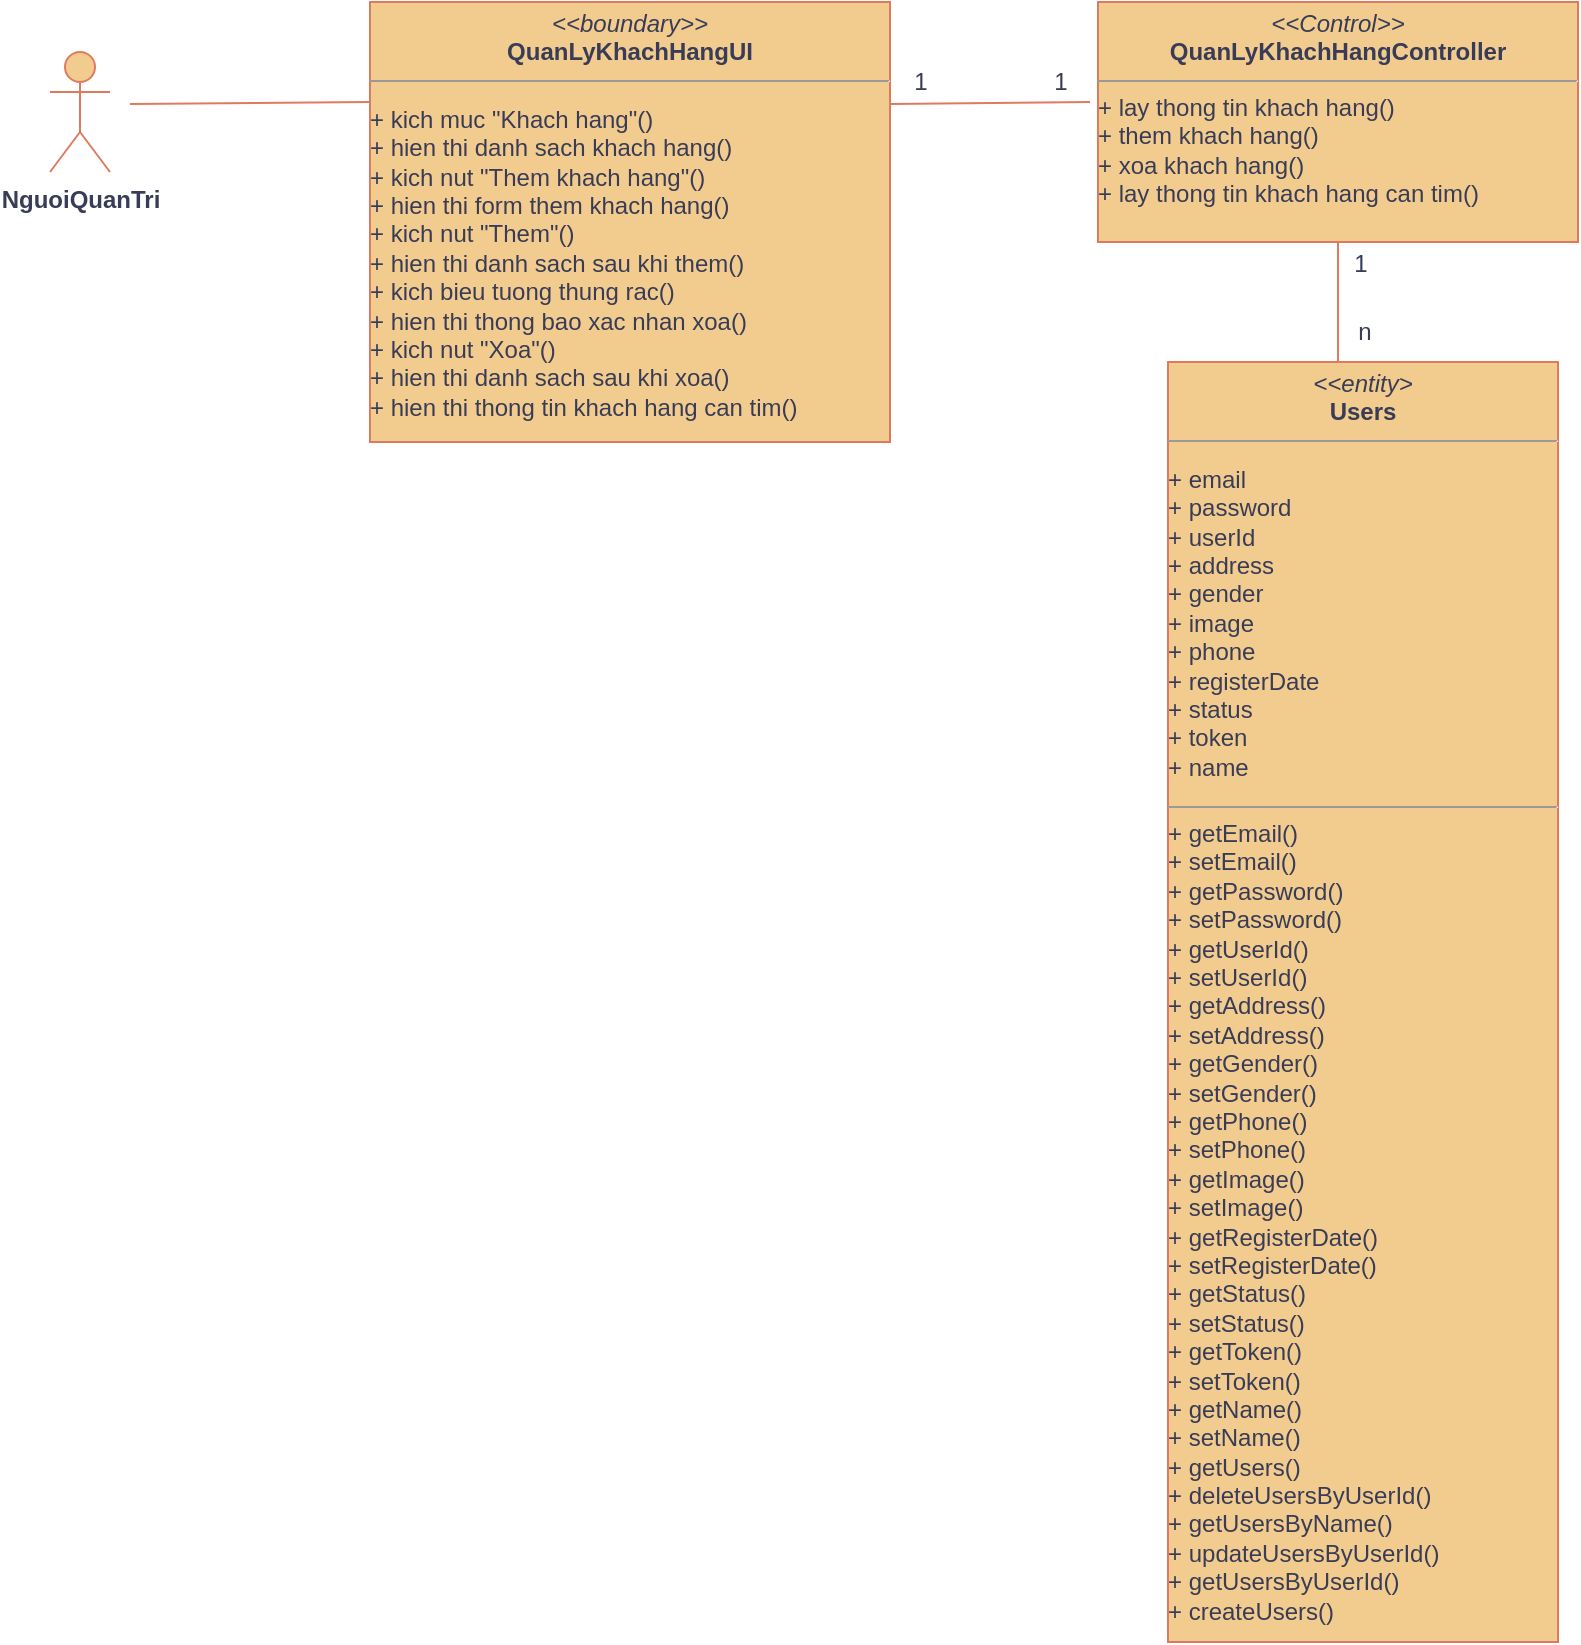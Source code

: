 <mxfile version="27.0.6">
  <diagram name="Trang-1" id="99rEH_-nAz511fXA9DVw">
    <mxGraphModel grid="1" page="1" gridSize="10" guides="1" tooltips="1" connect="1" arrows="1" fold="1" pageScale="1" pageWidth="827" pageHeight="1169" math="0" shadow="0">
      <root>
        <mxCell id="0" />
        <mxCell id="1" parent="0" />
        <mxCell id="O_9r_853yqhuSzNFsw5C-1" value="&lt;p style=&quot;margin:0px;margin-top:4px;text-align:center;&quot;&gt;&lt;i&gt;&amp;lt;&amp;lt;boundary&amp;gt;&amp;gt;&lt;/i&gt;&lt;br&gt;&lt;b&gt;QuanLyKhachHangUI&lt;/b&gt;&lt;/p&gt;&lt;hr size=&quot;1&quot;&gt;&lt;p style=&quot;&quot; dir=&quot;auto&quot;&gt;&lt;span style=&quot;white-space: pre-wrap;&quot;&gt;+ kich muc &quot;Khach hang&quot;()&lt;br/&gt;+ hien thi danh sach khach hang()&lt;br/&gt;+ kich nut &quot;Them khach hang&quot;()&lt;br/&gt;+ hien thi form them khach hang()&lt;br/&gt;+ kich nut &quot;Them&quot;()&lt;br/&gt;+ hien thi danh sach sau khi them()&lt;br/&gt;+ kich bieu tuong thung rac()&lt;br/&gt;+ hien thi thong bao xac nhan xoa()&lt;br/&gt;+ kich nut &quot;Xoa&quot;()&lt;br/&gt;+ hien thi danh sach sau khi xoa()&lt;br/&gt;+ hien thi thong tin khach hang can tim()&lt;/span&gt;&lt;/p&gt;&lt;p style=&quot;white-space: pre-wrap;&quot; dir=&quot;auto&quot;&gt;&lt;br&gt;&lt;/p&gt;&lt;p style=&quot;white-space: pre-wrap;&quot; dir=&quot;auto&quot;&gt;&lt;br&gt;&lt;/p&gt;&lt;p style=&quot;margin:0px;margin-left:4px;&quot;&gt;&lt;br&gt;&lt;/p&gt;" style="verticalAlign=top;align=left;overflow=fill;fontSize=12;fontFamily=Helvetica;html=1;rounded=0;shadow=0;comic=0;labelBackgroundColor=none;strokeWidth=1;fillColor=#F2CC8F;strokeColor=#E07A5F;fontColor=#393C56;" vertex="1" parent="1">
          <mxGeometry x="190" y="70" width="260" height="220" as="geometry" />
        </mxCell>
        <mxCell id="O_9r_853yqhuSzNFsw5C-2" value="&lt;p style=&quot;margin:0px;margin-top:4px;text-align:center;&quot;&gt;&lt;i&gt;&amp;lt;&amp;lt;Control&amp;gt;&amp;gt;&lt;/i&gt;&lt;br&gt;&lt;b&gt;QuanLyKhachHang&lt;/b&gt;&lt;b&gt;Controller&lt;/b&gt;&lt;/p&gt;&lt;hr size=&quot;1&quot;&gt;&lt;div&gt;&lt;div&gt;+ lay thong tin khach hang()&lt;/div&gt;&lt;div&gt;+ them khach hang()&lt;/div&gt;&lt;div&gt;+ xoa khach hang()&lt;/div&gt;&lt;div&gt;+ lay thong tin khach hang can tim()&lt;/div&gt;&lt;/div&gt;&lt;div&gt;&lt;p style=&quot;white-space: pre-wrap;&quot; dir=&quot;auto&quot;&gt;&lt;br&gt;&lt;/p&gt;&lt;p style=&quot;white-space: pre-wrap;&quot; dir=&quot;auto&quot;&gt;&lt;br&gt;&lt;/p&gt;&lt;/div&gt;" style="verticalAlign=top;align=left;overflow=fill;fontSize=12;fontFamily=Helvetica;html=1;rounded=0;shadow=0;comic=0;labelBackgroundColor=none;strokeWidth=1;fillColor=#F2CC8F;strokeColor=#E07A5F;fontColor=#393C56;" vertex="1" parent="1">
          <mxGeometry x="554" y="70" width="240" height="120" as="geometry" />
        </mxCell>
        <mxCell id="O_9r_853yqhuSzNFsw5C-3" value="&lt;b&gt;NguoiQuanTri&lt;/b&gt;" style="shape=umlActor;verticalLabelPosition=bottom;verticalAlign=top;html=1;outlineConnect=0;textShadow=0;labelBorderColor=none;labelBackgroundColor=none;fillColor=#F2CC8F;strokeColor=#E07A5F;fontColor=#393C56;" vertex="1" parent="1">
          <mxGeometry x="30" y="95" width="30" height="60" as="geometry" />
        </mxCell>
        <mxCell id="O_9r_853yqhuSzNFsw5C-4" value="" style="endArrow=none;html=1;rounded=0;labelBackgroundColor=none;fontColor=default;strokeColor=#E07A5F;" edge="1" parent="1">
          <mxGeometry relative="1" as="geometry">
            <mxPoint x="70" y="121" as="sourcePoint" />
            <mxPoint x="190" y="120" as="targetPoint" />
          </mxGeometry>
        </mxCell>
        <mxCell id="O_9r_853yqhuSzNFsw5C-5" value="1" style="text;html=1;align=center;verticalAlign=middle;resizable=0;points=[];autosize=1;strokeColor=none;fillColor=none;labelBackgroundColor=none;fontColor=#393C56;" vertex="1" parent="1">
          <mxGeometry x="520" y="95" width="30" height="30" as="geometry" />
        </mxCell>
        <mxCell id="O_9r_853yqhuSzNFsw5C-6" value="" style="endArrow=none;html=1;rounded=0;labelBackgroundColor=none;fontColor=default;exitX=0.583;exitY=1;exitDx=0;exitDy=0;exitPerimeter=0;strokeColor=#E07A5F;" edge="1" parent="1">
          <mxGeometry relative="1" as="geometry">
            <mxPoint x="674.0" y="190" as="sourcePoint" />
            <mxPoint x="674" y="250" as="targetPoint" />
          </mxGeometry>
        </mxCell>
        <mxCell id="O_9r_853yqhuSzNFsw5C-7" value="&lt;p style=&quot;margin:0px;margin-top:4px;text-align:center;&quot;&gt;&lt;i&gt;&amp;lt;&amp;lt;entity&amp;gt;&lt;/i&gt;&lt;br&gt;&lt;b&gt;Users&lt;/b&gt;&lt;/p&gt;&lt;hr size=&quot;1&quot;&gt;&lt;p style=&quot;&quot; dir=&quot;auto&quot;&gt;&lt;span style=&quot;white-space: pre-wrap;&quot;&gt;+ email&lt;br&gt;+ password&lt;br&gt;+ userId&lt;br&gt;+ address&lt;br&gt;+ gender&lt;br&gt;+ image&lt;br&gt;+ phone&lt;br&gt;+ registerDate&lt;br&gt;+ status&lt;br&gt;+ token&lt;br&gt;+ name&lt;/span&gt;&lt;/p&gt;&lt;hr size=&quot;1&quot;&gt;&lt;div&gt;&lt;div&gt;&lt;div&gt;+ getEmail()&lt;/div&gt;&lt;div&gt;+ setEmail()&lt;/div&gt;&lt;div&gt;+ getPassword()&lt;/div&gt;&lt;div&gt;+ setPassword()&lt;/div&gt;&lt;div&gt;+ getUserId()&lt;/div&gt;&lt;div&gt;+ setUserId()&lt;/div&gt;&lt;div&gt;+ getAddress()&lt;/div&gt;&lt;div&gt;+ setAddress()&lt;/div&gt;&lt;div&gt;+ getGender()&lt;/div&gt;&lt;div&gt;+ setGender()&lt;/div&gt;&lt;div&gt;+ getPhone()&lt;/div&gt;&lt;div&gt;+ setPhone()&lt;/div&gt;&lt;div&gt;+ getImage()&lt;/div&gt;&lt;div&gt;+ setImage()&lt;/div&gt;&lt;div&gt;+ getRegisterDate()&lt;/div&gt;&lt;div&gt;+ setRegisterDate()&lt;/div&gt;&lt;div&gt;+ getStatus()&lt;/div&gt;&lt;div&gt;+ setStatus()&lt;/div&gt;&lt;div&gt;+ getToken()&lt;/div&gt;&lt;div&gt;+ setToken()&lt;/div&gt;&lt;div&gt;+ getName()&lt;/div&gt;&lt;div&gt;+ setName()&lt;/div&gt;&lt;div&gt;+ getUsers()&lt;/div&gt;&lt;div&gt;+ deleteUsersByUserId()&lt;/div&gt;&lt;div&gt;+ getUsersByName()&lt;/div&gt;&lt;div&gt;+ updateUsersByUserId()&lt;/div&gt;&lt;div&gt;+ getUsersByUserId()&lt;/div&gt;&lt;div&gt;+ createUsers()&lt;/div&gt;&lt;/div&gt;&lt;/div&gt;&lt;div&gt;&lt;br&gt;&lt;p style=&quot;white-space: pre-wrap;&quot; dir=&quot;auto&quot;&gt;&lt;br&gt;&lt;/p&gt;&lt;/div&gt;" style="verticalAlign=top;align=left;overflow=fill;fontSize=12;fontFamily=Helvetica;html=1;rounded=0;shadow=0;comic=0;labelBackgroundColor=none;strokeWidth=1;fillColor=#F2CC8F;strokeColor=#E07A5F;fontColor=#393C56;" vertex="1" parent="1">
          <mxGeometry x="589" y="250" width="195" height="640" as="geometry" />
        </mxCell>
        <mxCell id="O_9r_853yqhuSzNFsw5C-8" value="1" style="text;html=1;align=center;verticalAlign=middle;resizable=0;points=[];autosize=1;strokeColor=none;fillColor=none;labelBackgroundColor=none;fontColor=#393C56;" vertex="1" parent="1">
          <mxGeometry x="670" y="186" width="30" height="30" as="geometry" />
        </mxCell>
        <mxCell id="O_9r_853yqhuSzNFsw5C-10" value="" style="endArrow=none;html=1;rounded=0;labelBackgroundColor=none;fontColor=default;strokeColor=#E07A5F;" edge="1" parent="1">
          <mxGeometry relative="1" as="geometry">
            <mxPoint x="450" y="121" as="sourcePoint" />
            <mxPoint x="550" y="120" as="targetPoint" />
          </mxGeometry>
        </mxCell>
        <mxCell id="O_9r_853yqhuSzNFsw5C-11" value="1" style="text;html=1;align=center;verticalAlign=middle;resizable=0;points=[];autosize=1;strokeColor=none;fillColor=none;labelBackgroundColor=none;fontColor=#393C56;" vertex="1" parent="1">
          <mxGeometry x="450" y="95" width="30" height="30" as="geometry" />
        </mxCell>
        <mxCell id="O_9r_853yqhuSzNFsw5C-13" value="n" style="text;html=1;align=center;verticalAlign=middle;resizable=0;points=[];autosize=1;strokeColor=none;fillColor=none;labelBackgroundColor=none;fontColor=#393C56;" vertex="1" parent="1">
          <mxGeometry x="671.5" y="220" width="30" height="30" as="geometry" />
        </mxCell>
      </root>
    </mxGraphModel>
  </diagram>
</mxfile>
